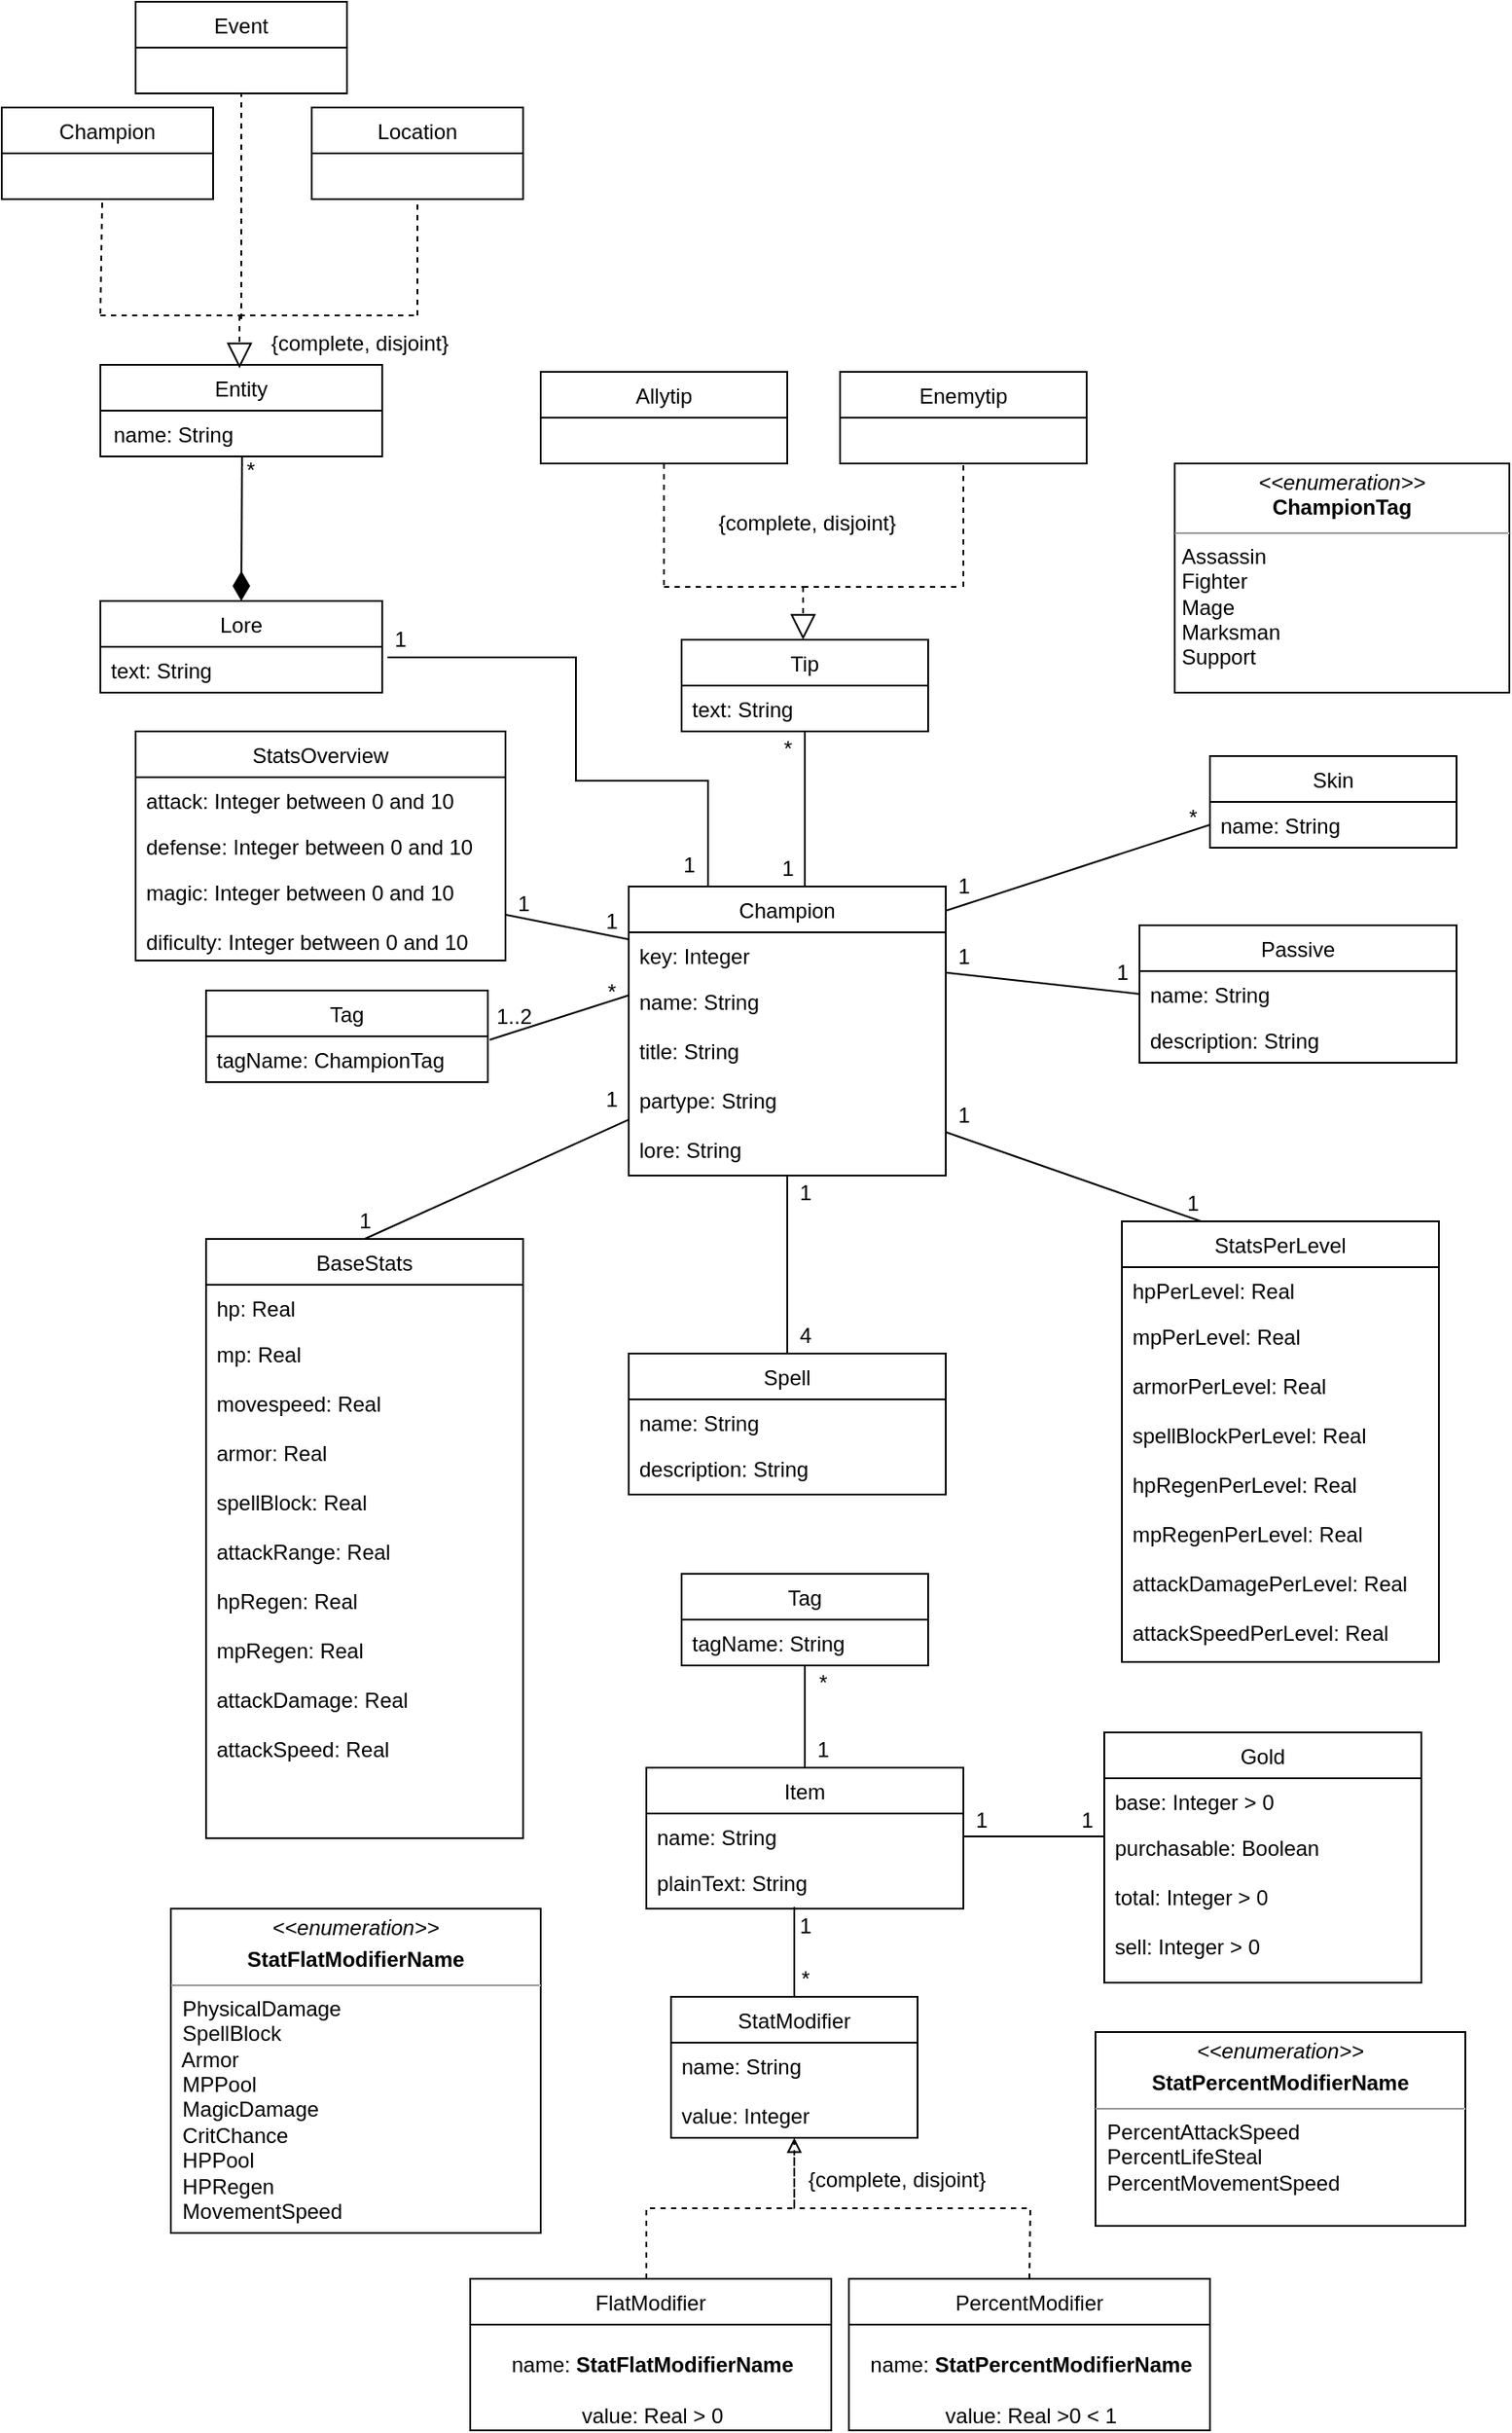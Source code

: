 <mxfile version="15.7.4" type="device"><diagram id="7Ojvw9fCnl7XkcwOHA01" name="Page-1"><mxGraphModel dx="2249" dy="1921" grid="1" gridSize="10" guides="1" tooltips="1" connect="1" arrows="1" fold="1" page="1" pageScale="1" pageWidth="827" pageHeight="1169" math="0" shadow="0"><root><mxCell id="0"/><mxCell id="1" parent="0"/><mxCell id="x-GfVQAkomOEwm2tWLch-3" value="Champion" style="swimlane;fontStyle=0;childLayout=stackLayout;horizontal=1;startSize=26;fillColor=none;horizontalStack=0;resizeParent=1;resizeParentMax=0;resizeLast=0;collapsible=1;marginBottom=0;" parent="1" vertex="1"><mxGeometry x="310" y="250" width="180" height="164" as="geometry"><mxRectangle x="100" y="80" width="90" height="26" as="alternateBounds"/></mxGeometry></mxCell><mxCell id="x-GfVQAkomOEwm2tWLch-5" value="key: Integer" style="text;strokeColor=none;fillColor=none;align=left;verticalAlign=top;spacingLeft=4;spacingRight=4;overflow=hidden;rotatable=0;points=[[0,0.5],[1,0.5]];portConstraint=eastwest;" parent="x-GfVQAkomOEwm2tWLch-3" vertex="1"><mxGeometry y="26" width="180" height="26" as="geometry"/></mxCell><mxCell id="x-GfVQAkomOEwm2tWLch-6" value="name: String&#xA;&#xA;title: String&#xA;&#xA;partype: String&#xA;&#xA;lore: String&#xA;&#xA;" style="text;strokeColor=none;fillColor=none;align=left;verticalAlign=top;spacingLeft=4;spacingRight=4;overflow=hidden;rotatable=0;points=[[0,0.5],[1,0.5]];portConstraint=eastwest;" parent="x-GfVQAkomOEwm2tWLch-3" vertex="1"><mxGeometry y="52" width="180" height="112" as="geometry"/></mxCell><mxCell id="x-GfVQAkomOEwm2tWLch-13" value="Allytip" style="swimlane;fontStyle=0;childLayout=stackLayout;horizontal=1;startSize=26;fillColor=none;horizontalStack=0;resizeParent=1;resizeParentMax=0;resizeLast=0;collapsible=1;marginBottom=0;" parent="1" vertex="1"><mxGeometry x="260" y="-42" width="140" height="52" as="geometry"/></mxCell><mxCell id="x-GfVQAkomOEwm2tWLch-15" value="Enemytip" style="swimlane;fontStyle=0;childLayout=stackLayout;horizontal=1;startSize=26;fillColor=none;horizontalStack=0;resizeParent=1;resizeParentMax=0;resizeLast=0;collapsible=1;marginBottom=0;" parent="1" vertex="1"><mxGeometry x="430" y="-42" width="140" height="52" as="geometry"/></mxCell><mxCell id="x-GfVQAkomOEwm2tWLch-17" value="Tag" style="swimlane;fontStyle=0;childLayout=stackLayout;horizontal=1;startSize=26;fillColor=none;horizontalStack=0;resizeParent=1;resizeParentMax=0;resizeLast=0;collapsible=1;marginBottom=0;" parent="1" vertex="1"><mxGeometry x="70" y="309" width="160" height="52" as="geometry"/></mxCell><mxCell id="x-GfVQAkomOEwm2tWLch-18" value="tagName: ChampionTag" style="text;strokeColor=none;fillColor=none;align=left;verticalAlign=top;spacingLeft=4;spacingRight=4;overflow=hidden;rotatable=0;points=[[0,0.5],[1,0.5]];portConstraint=eastwest;" parent="x-GfVQAkomOEwm2tWLch-17" vertex="1"><mxGeometry y="26" width="160" height="26" as="geometry"/></mxCell><mxCell id="x-GfVQAkomOEwm2tWLch-21" value="" style="endArrow=none;html=1;rounded=0;" parent="1" source="d09dwsSL0HzVPub83wqn-11" edge="1"><mxGeometry width="50" height="50" relative="1" as="geometry"><mxPoint x="369.846" y="181" as="sourcePoint"/><mxPoint x="410" y="250" as="targetPoint"/></mxGeometry></mxCell><mxCell id="x-GfVQAkomOEwm2tWLch-23" value="" style="endArrow=none;html=1;rounded=0;exitX=0;exitY=0.85;exitDx=0;exitDy=0;exitPerimeter=0;entryX=0;entryY=0.087;entryDx=0;entryDy=0;entryPerimeter=0;" parent="1" target="x-GfVQAkomOEwm2tWLch-6" edge="1"><mxGeometry width="50" height="50" relative="1" as="geometry"><mxPoint x="231" y="337" as="sourcePoint"/><mxPoint x="440" y="370" as="targetPoint"/></mxGeometry></mxCell><mxCell id="x-GfVQAkomOEwm2tWLch-25" value="*" style="text;html=1;align=center;verticalAlign=middle;resizable=0;points=[];autosize=1;strokeColor=none;fillColor=none;" parent="1" vertex="1"><mxGeometry x="290" y="300" width="20" height="20" as="geometry"/></mxCell><mxCell id="x-GfVQAkomOEwm2tWLch-26" value="*" style="text;html=1;align=center;verticalAlign=middle;resizable=0;points=[];autosize=1;strokeColor=none;fillColor=none;" parent="1" vertex="1"><mxGeometry x="390" y="162" width="20" height="20" as="geometry"/></mxCell><mxCell id="x-GfVQAkomOEwm2tWLch-27" value="1" style="text;html=1;align=center;verticalAlign=middle;resizable=0;points=[];autosize=1;strokeColor=none;fillColor=none;" parent="1" vertex="1"><mxGeometry x="490" y="280" width="20" height="20" as="geometry"/></mxCell><mxCell id="x-GfVQAkomOEwm2tWLch-32" value="StatsOverview" style="swimlane;fontStyle=0;childLayout=stackLayout;horizontal=1;startSize=26;fillColor=none;horizontalStack=0;resizeParent=1;resizeParentMax=0;resizeLast=0;collapsible=1;marginBottom=0;" parent="1" vertex="1"><mxGeometry x="30" y="162" width="210" height="130" as="geometry"><mxRectangle x="100" y="80" width="90" height="26" as="alternateBounds"/></mxGeometry></mxCell><mxCell id="x-GfVQAkomOEwm2tWLch-33" value="attack: Integer between 0 and 10" style="text;strokeColor=none;fillColor=none;align=left;verticalAlign=top;spacingLeft=4;spacingRight=4;overflow=hidden;rotatable=0;points=[[0,0.5],[1,0.5]];portConstraint=eastwest;" parent="x-GfVQAkomOEwm2tWLch-32" vertex="1"><mxGeometry y="26" width="210" height="26" as="geometry"/></mxCell><mxCell id="x-GfVQAkomOEwm2tWLch-34" value="defense: Integer between 0 and 10" style="text;strokeColor=none;fillColor=none;align=left;verticalAlign=top;spacingLeft=4;spacingRight=4;overflow=hidden;rotatable=0;points=[[0,0.5],[1,0.5]];portConstraint=eastwest;" parent="x-GfVQAkomOEwm2tWLch-32" vertex="1"><mxGeometry y="52" width="210" height="26" as="geometry"/></mxCell><mxCell id="x-GfVQAkomOEwm2tWLch-35" value="magic: Integer between 0 and 10&#xA;&#xA;dificulty: Integer between 0 and 10&#xA;&#xA;" style="text;strokeColor=none;fillColor=none;align=left;verticalAlign=top;spacingLeft=4;spacingRight=4;overflow=hidden;rotatable=0;points=[[0,0.5],[1,0.5]];portConstraint=eastwest;" parent="x-GfVQAkomOEwm2tWLch-32" vertex="1"><mxGeometry y="78" width="210" height="52" as="geometry"/></mxCell><mxCell id="x-GfVQAkomOEwm2tWLch-36" value="" style="endArrow=none;html=1;rounded=0;exitX=1;exitY=0.5;exitDx=0;exitDy=0;" parent="1" source="x-GfVQAkomOEwm2tWLch-35" edge="1"><mxGeometry width="50" height="50" relative="1" as="geometry"><mxPoint x="390" y="420" as="sourcePoint"/><mxPoint x="310" y="280" as="targetPoint"/></mxGeometry></mxCell><mxCell id="x-GfVQAkomOEwm2tWLch-37" value="1" style="text;html=1;align=center;verticalAlign=middle;resizable=0;points=[];autosize=1;strokeColor=none;fillColor=none;" parent="1" vertex="1"><mxGeometry x="240" y="250" width="20" height="20" as="geometry"/></mxCell><mxCell id="x-GfVQAkomOEwm2tWLch-38" value="1" style="text;html=1;align=center;verticalAlign=middle;resizable=0;points=[];autosize=1;strokeColor=none;fillColor=none;" parent="1" vertex="1"><mxGeometry x="290" y="260" width="20" height="20" as="geometry"/></mxCell><mxCell id="x-GfVQAkomOEwm2tWLch-39" value="BaseStats" style="swimlane;fontStyle=0;childLayout=stackLayout;horizontal=1;startSize=26;fillColor=none;horizontalStack=0;resizeParent=1;resizeParentMax=0;resizeLast=0;collapsible=1;marginBottom=0;" parent="1" vertex="1"><mxGeometry x="70" y="450" width="180" height="340" as="geometry"><mxRectangle x="100" y="80" width="90" height="26" as="alternateBounds"/></mxGeometry></mxCell><mxCell id="x-GfVQAkomOEwm2tWLch-40" value="hp: Real" style="text;strokeColor=none;fillColor=none;align=left;verticalAlign=top;spacingLeft=4;spacingRight=4;overflow=hidden;rotatable=0;points=[[0,0.5],[1,0.5]];portConstraint=eastwest;" parent="x-GfVQAkomOEwm2tWLch-39" vertex="1"><mxGeometry y="26" width="180" height="26" as="geometry"/></mxCell><mxCell id="x-GfVQAkomOEwm2tWLch-42" value="mp: Real&#xA;&#xA;movespeed: Real&#xA;&#xA;armor: Real&#xA;&#xA;spellBlock: Real&#xA;&#xA;attackRange: Real&#xA;&#xA;hpRegen: Real&#xA;&#xA;mpRegen: Real&#xA;&#xA;attackDamage: Real&#xA;&#xA;attackSpeed: Real&#xA;&#xA;&#xA;&#xA;&#xA;&#xA;&#xA;" style="text;strokeColor=none;fillColor=none;align=left;verticalAlign=top;spacingLeft=4;spacingRight=4;overflow=hidden;rotatable=0;points=[[0,0.5],[1,0.5]];portConstraint=eastwest;" parent="x-GfVQAkomOEwm2tWLch-39" vertex="1"><mxGeometry y="52" width="180" height="288" as="geometry"/></mxCell><mxCell id="x-GfVQAkomOEwm2tWLch-43" value="" style="endArrow=none;html=1;rounded=0;entryX=0;entryY=0.717;entryDx=0;entryDy=0;entryPerimeter=0;exitX=0.5;exitY=0;exitDx=0;exitDy=0;" parent="1" source="x-GfVQAkomOEwm2tWLch-39" target="x-GfVQAkomOEwm2tWLch-6" edge="1"><mxGeometry width="50" height="50" relative="1" as="geometry"><mxPoint x="390" y="390" as="sourcePoint"/><mxPoint x="440" y="340" as="targetPoint"/></mxGeometry></mxCell><mxCell id="x-GfVQAkomOEwm2tWLch-45" value="1" style="text;html=1;align=center;verticalAlign=middle;resizable=0;points=[];autosize=1;strokeColor=none;fillColor=none;" parent="1" vertex="1"><mxGeometry x="150" y="430" width="20" height="20" as="geometry"/></mxCell><mxCell id="x-GfVQAkomOEwm2tWLch-59" value="Spell" style="swimlane;fontStyle=0;childLayout=stackLayout;horizontal=1;startSize=26;fillColor=none;horizontalStack=0;resizeParent=1;resizeParentMax=0;resizeLast=0;collapsible=1;marginBottom=0;" parent="1" vertex="1"><mxGeometry x="310" y="515" width="180" height="80" as="geometry"><mxRectangle x="100" y="80" width="90" height="26" as="alternateBounds"/></mxGeometry></mxCell><mxCell id="x-GfVQAkomOEwm2tWLch-61" value="name: String" style="text;strokeColor=none;fillColor=none;align=left;verticalAlign=top;spacingLeft=4;spacingRight=4;overflow=hidden;rotatable=0;points=[[0,0.5],[1,0.5]];portConstraint=eastwest;" parent="x-GfVQAkomOEwm2tWLch-59" vertex="1"><mxGeometry y="26" width="180" height="26" as="geometry"/></mxCell><mxCell id="x-GfVQAkomOEwm2tWLch-62" value="description: String&#xA;&#xA;" style="text;strokeColor=none;fillColor=none;align=left;verticalAlign=top;spacingLeft=4;spacingRight=4;overflow=hidden;rotatable=0;points=[[0,0.5],[1,0.5]];portConstraint=eastwest;" parent="x-GfVQAkomOEwm2tWLch-59" vertex="1"><mxGeometry y="52" width="180" height="28" as="geometry"/></mxCell><mxCell id="x-GfVQAkomOEwm2tWLch-64" value="" style="endArrow=none;html=1;rounded=0;exitX=0.5;exitY=0;exitDx=0;exitDy=0;" parent="1" source="x-GfVQAkomOEwm2tWLch-59" target="x-GfVQAkomOEwm2tWLch-6" edge="1"><mxGeometry width="50" height="50" relative="1" as="geometry"><mxPoint x="390" y="580" as="sourcePoint"/><mxPoint x="480" y="460" as="targetPoint"/></mxGeometry></mxCell><mxCell id="x-GfVQAkomOEwm2tWLch-65" value="1" style="text;html=1;align=center;verticalAlign=middle;resizable=0;points=[];autosize=1;strokeColor=none;fillColor=none;" parent="1" vertex="1"><mxGeometry x="400" y="414" width="20" height="20" as="geometry"/></mxCell><mxCell id="x-GfVQAkomOEwm2tWLch-66" value="4" style="text;html=1;align=center;verticalAlign=middle;resizable=0;points=[];autosize=1;strokeColor=none;fillColor=none;" parent="1" vertex="1"><mxGeometry x="400" y="495" width="20" height="20" as="geometry"/></mxCell><mxCell id="x-GfVQAkomOEwm2tWLch-67" value="Item" style="swimlane;fontStyle=0;childLayout=stackLayout;horizontal=1;startSize=26;fillColor=none;horizontalStack=0;resizeParent=1;resizeParentMax=0;resizeLast=0;collapsible=1;marginBottom=0;" parent="1" vertex="1"><mxGeometry x="320" y="750" width="180" height="80" as="geometry"><mxRectangle x="100" y="80" width="90" height="26" as="alternateBounds"/></mxGeometry></mxCell><mxCell id="x-GfVQAkomOEwm2tWLch-68" value="name: String" style="text;strokeColor=none;fillColor=none;align=left;verticalAlign=top;spacingLeft=4;spacingRight=4;overflow=hidden;rotatable=0;points=[[0,0.5],[1,0.5]];portConstraint=eastwest;" parent="x-GfVQAkomOEwm2tWLch-67" vertex="1"><mxGeometry y="26" width="180" height="26" as="geometry"/></mxCell><mxCell id="x-GfVQAkomOEwm2tWLch-69" value="plainText: String" style="text;strokeColor=none;fillColor=none;align=left;verticalAlign=top;spacingLeft=4;spacingRight=4;overflow=hidden;rotatable=0;points=[[0,0.5],[1,0.5]];portConstraint=eastwest;" parent="x-GfVQAkomOEwm2tWLch-67" vertex="1"><mxGeometry y="52" width="180" height="26" as="geometry"/></mxCell><mxCell id="x-GfVQAkomOEwm2tWLch-70" value="&#xA;&#xA;" style="text;strokeColor=none;fillColor=none;align=left;verticalAlign=top;spacingLeft=4;spacingRight=4;overflow=hidden;rotatable=0;points=[[0,0.5],[1,0.5]];portConstraint=eastwest;" parent="x-GfVQAkomOEwm2tWLch-67" vertex="1"><mxGeometry y="78" width="180" height="2" as="geometry"/></mxCell><mxCell id="x-GfVQAkomOEwm2tWLch-71" value="Passive" style="swimlane;fontStyle=0;childLayout=stackLayout;horizontal=1;startSize=26;fillColor=none;horizontalStack=0;resizeParent=1;resizeParentMax=0;resizeLast=0;collapsible=1;marginBottom=0;" parent="1" vertex="1"><mxGeometry x="600" y="272" width="180" height="78" as="geometry"><mxRectangle x="100" y="80" width="90" height="26" as="alternateBounds"/></mxGeometry></mxCell><mxCell id="x-GfVQAkomOEwm2tWLch-72" value="name: String" style="text;strokeColor=none;fillColor=none;align=left;verticalAlign=top;spacingLeft=4;spacingRight=4;overflow=hidden;rotatable=0;points=[[0,0.5],[1,0.5]];portConstraint=eastwest;" parent="x-GfVQAkomOEwm2tWLch-71" vertex="1"><mxGeometry y="26" width="180" height="26" as="geometry"/></mxCell><mxCell id="x-GfVQAkomOEwm2tWLch-73" value="description: String" style="text;strokeColor=none;fillColor=none;align=left;verticalAlign=top;spacingLeft=4;spacingRight=4;overflow=hidden;rotatable=0;points=[[0,0.5],[1,0.5]];portConstraint=eastwest;" parent="x-GfVQAkomOEwm2tWLch-71" vertex="1"><mxGeometry y="52" width="180" height="26" as="geometry"/></mxCell><mxCell id="x-GfVQAkomOEwm2tWLch-75" value="" style="endArrow=none;html=1;rounded=0;exitX=0;exitY=0.5;exitDx=0;exitDy=0;" parent="1" source="x-GfVQAkomOEwm2tWLch-72" target="x-GfVQAkomOEwm2tWLch-5" edge="1"><mxGeometry width="50" height="50" relative="1" as="geometry"><mxPoint x="390" y="390" as="sourcePoint"/><mxPoint x="440" y="340" as="targetPoint"/></mxGeometry></mxCell><mxCell id="x-GfVQAkomOEwm2tWLch-76" value="1" style="text;html=1;align=center;verticalAlign=middle;resizable=0;points=[];autosize=1;strokeColor=none;fillColor=none;" parent="1" vertex="1"><mxGeometry x="580" y="289" width="20" height="20" as="geometry"/></mxCell><mxCell id="x-GfVQAkomOEwm2tWLch-78" value="Gold" style="swimlane;fontStyle=0;childLayout=stackLayout;horizontal=1;startSize=26;fillColor=none;horizontalStack=0;resizeParent=1;resizeParentMax=0;resizeLast=0;collapsible=1;marginBottom=0;" parent="1" vertex="1"><mxGeometry x="580" y="730" width="180" height="142" as="geometry"><mxRectangle x="100" y="80" width="90" height="26" as="alternateBounds"/></mxGeometry></mxCell><mxCell id="x-GfVQAkomOEwm2tWLch-79" value="base: Integer &gt; 0" style="text;strokeColor=none;fillColor=none;align=left;verticalAlign=top;spacingLeft=4;spacingRight=4;overflow=hidden;rotatable=0;points=[[0,0.5],[1,0.5]];portConstraint=eastwest;" parent="x-GfVQAkomOEwm2tWLch-78" vertex="1"><mxGeometry y="26" width="180" height="26" as="geometry"/></mxCell><mxCell id="x-GfVQAkomOEwm2tWLch-80" value="purchasable: Boolean&#xA;&#xA;total: Integer &gt; 0&#xA;&#xA;sell: Integer &gt; 0" style="text;strokeColor=none;fillColor=none;align=left;verticalAlign=top;spacingLeft=4;spacingRight=4;overflow=hidden;rotatable=0;points=[[0,0.5],[1,0.5]];portConstraint=eastwest;" parent="x-GfVQAkomOEwm2tWLch-78" vertex="1"><mxGeometry y="52" width="180" height="88" as="geometry"/></mxCell><mxCell id="x-GfVQAkomOEwm2tWLch-81" value="&#xA;&#xA;" style="text;strokeColor=none;fillColor=none;align=left;verticalAlign=top;spacingLeft=4;spacingRight=4;overflow=hidden;rotatable=0;points=[[0,0.5],[1,0.5]];portConstraint=eastwest;" parent="x-GfVQAkomOEwm2tWLch-78" vertex="1"><mxGeometry y="140" width="180" height="2" as="geometry"/></mxCell><mxCell id="x-GfVQAkomOEwm2tWLch-82" value="" style="endArrow=none;html=1;rounded=0;entryX=1;entryY=0.5;entryDx=0;entryDy=0;exitX=0;exitY=0.08;exitDx=0;exitDy=0;exitPerimeter=0;" parent="1" source="x-GfVQAkomOEwm2tWLch-80" target="x-GfVQAkomOEwm2tWLch-68" edge="1"><mxGeometry width="50" height="50" relative="1" as="geometry"><mxPoint x="380" y="760" as="sourcePoint"/><mxPoint x="430" y="710" as="targetPoint"/></mxGeometry></mxCell><mxCell id="x-GfVQAkomOEwm2tWLch-83" value="1" style="text;html=1;align=center;verticalAlign=middle;resizable=0;points=[];autosize=1;strokeColor=none;fillColor=none;" parent="1" vertex="1"><mxGeometry x="500" y="770" width="20" height="20" as="geometry"/></mxCell><mxCell id="x-GfVQAkomOEwm2tWLch-84" value="1" style="text;html=1;align=center;verticalAlign=middle;resizable=0;points=[];autosize=1;strokeColor=none;fillColor=none;" parent="1" vertex="1"><mxGeometry x="560" y="770" width="20" height="20" as="geometry"/></mxCell><mxCell id="x-GfVQAkomOEwm2tWLch-85" value="Tag" style="swimlane;fontStyle=0;childLayout=stackLayout;horizontal=1;startSize=26;fillColor=none;horizontalStack=0;resizeParent=1;resizeParentMax=0;resizeLast=0;collapsible=1;marginBottom=0;" parent="1" vertex="1"><mxGeometry x="340" y="640" width="140" height="52" as="geometry"/></mxCell><mxCell id="x-GfVQAkomOEwm2tWLch-86" value="tagName: String" style="text;strokeColor=none;fillColor=none;align=left;verticalAlign=top;spacingLeft=4;spacingRight=4;overflow=hidden;rotatable=0;points=[[0,0.5],[1,0.5]];portConstraint=eastwest;" parent="x-GfVQAkomOEwm2tWLch-85" vertex="1"><mxGeometry y="26" width="140" height="26" as="geometry"/></mxCell><mxCell id="x-GfVQAkomOEwm2tWLch-87" value="" style="endArrow=none;html=1;rounded=0;exitX=0.5;exitY=0;exitDx=0;exitDy=0;" parent="1" source="x-GfVQAkomOEwm2tWLch-67" target="x-GfVQAkomOEwm2tWLch-86" edge="1"><mxGeometry width="50" height="50" relative="1" as="geometry"><mxPoint x="380" y="760" as="sourcePoint"/><mxPoint x="430" y="710" as="targetPoint"/></mxGeometry></mxCell><mxCell id="x-GfVQAkomOEwm2tWLch-88" value="*" style="text;html=1;align=center;verticalAlign=middle;resizable=0;points=[];autosize=1;strokeColor=none;fillColor=none;" parent="1" vertex="1"><mxGeometry x="410" y="692" width="20" height="20" as="geometry"/></mxCell><mxCell id="x-GfVQAkomOEwm2tWLch-89" value="1" style="text;html=1;align=center;verticalAlign=middle;resizable=0;points=[];autosize=1;strokeColor=none;fillColor=none;" parent="1" vertex="1"><mxGeometry x="410" y="730" width="20" height="20" as="geometry"/></mxCell><mxCell id="x-GfVQAkomOEwm2tWLch-91" value="StatModifier" style="swimlane;fontStyle=0;childLayout=stackLayout;horizontal=1;startSize=26;fillColor=none;horizontalStack=0;resizeParent=1;resizeParentMax=0;resizeLast=0;collapsible=1;marginBottom=0;" parent="1" vertex="1"><mxGeometry x="334" y="880" width="140" height="80" as="geometry"/></mxCell><mxCell id="x-GfVQAkomOEwm2tWLch-92" value="name: String&#xA;&#xA;value: Integer" style="text;strokeColor=none;fillColor=none;align=left;verticalAlign=top;spacingLeft=4;spacingRight=4;overflow=hidden;rotatable=0;points=[[0,0.5],[1,0.5]];portConstraint=eastwest;" parent="x-GfVQAkomOEwm2tWLch-91" vertex="1"><mxGeometry y="26" width="140" height="54" as="geometry"/></mxCell><mxCell id="x-GfVQAkomOEwm2tWLch-93" value="" style="endArrow=none;html=1;rounded=0;exitX=0.5;exitY=0;exitDx=0;exitDy=0;startArrow=none;" parent="1" source="x-GfVQAkomOEwm2tWLch-91" edge="1"><mxGeometry width="50" height="50" relative="1" as="geometry"><mxPoint x="380" y="760" as="sourcePoint"/><mxPoint x="404" y="829" as="targetPoint"/></mxGeometry></mxCell><mxCell id="x-GfVQAkomOEwm2tWLch-94" value="1" style="text;html=1;align=center;verticalAlign=middle;resizable=0;points=[];autosize=1;strokeColor=none;fillColor=none;" parent="1" vertex="1"><mxGeometry x="400" y="830" width="20" height="20" as="geometry"/></mxCell><mxCell id="x-GfVQAkomOEwm2tWLch-95" value="*" style="text;html=1;align=center;verticalAlign=middle;resizable=0;points=[];autosize=1;strokeColor=none;fillColor=none;" parent="1" vertex="1"><mxGeometry x="400" y="860" width="20" height="20" as="geometry"/></mxCell><mxCell id="x-GfVQAkomOEwm2tWLch-96" value="" style="endArrow=none;html=1;rounded=0;exitX=0.5;exitY=0;exitDx=0;exitDy=0;" parent="1" source="x-GfVQAkomOEwm2tWLch-91" target="x-GfVQAkomOEwm2tWLch-95" edge="1"><mxGeometry width="50" height="50" relative="1" as="geometry"><mxPoint x="404" y="880" as="sourcePoint"/><mxPoint x="404" y="829" as="targetPoint"/></mxGeometry></mxCell><mxCell id="d09dwsSL0HzVPub83wqn-2" value="StatsPerLevel" style="swimlane;fontStyle=0;childLayout=stackLayout;horizontal=1;startSize=26;fillColor=none;horizontalStack=0;resizeParent=1;resizeParentMax=0;resizeLast=0;collapsible=1;marginBottom=0;" parent="1" vertex="1"><mxGeometry x="590" y="440" width="180" height="250" as="geometry"><mxRectangle x="100" y="80" width="90" height="26" as="alternateBounds"/></mxGeometry></mxCell><mxCell id="d09dwsSL0HzVPub83wqn-4" value="hpPerLevel: Real" style="text;strokeColor=none;fillColor=none;align=left;verticalAlign=top;spacingLeft=4;spacingRight=4;overflow=hidden;rotatable=0;points=[[0,0.5],[1,0.5]];portConstraint=eastwest;" parent="d09dwsSL0HzVPub83wqn-2" vertex="1"><mxGeometry y="26" width="180" height="26" as="geometry"/></mxCell><mxCell id="d09dwsSL0HzVPub83wqn-5" value="mpPerLevel: Real&#xA;&#xA;armorPerLevel: Real&#xA;&#xA;spellBlockPerLevel: Real&#xA;&#xA;hpRegenPerLevel: Real&#xA;&#xA;mpRegenPerLevel: Real&#xA;&#xA;attackDamagePerLevel: Real&#xA;&#xA;attackSpeedPerLevel: Real&#xA;&#xA;&#xA;&#xA;&#xA;&#xA;" style="text;strokeColor=none;fillColor=none;align=left;verticalAlign=top;spacingLeft=4;spacingRight=4;overflow=hidden;rotatable=0;points=[[0,0.5],[1,0.5]];portConstraint=eastwest;" parent="d09dwsSL0HzVPub83wqn-2" vertex="1"><mxGeometry y="52" width="180" height="198" as="geometry"/></mxCell><mxCell id="d09dwsSL0HzVPub83wqn-6" value="" style="endArrow=none;html=1;rounded=0;exitX=0.25;exitY=0;exitDx=0;exitDy=0;" parent="1" source="d09dwsSL0HzVPub83wqn-2" target="x-GfVQAkomOEwm2tWLch-6" edge="1"><mxGeometry width="50" height="50" relative="1" as="geometry"><mxPoint x="530" y="500" as="sourcePoint"/><mxPoint x="580" y="450" as="targetPoint"/></mxGeometry></mxCell><mxCell id="d09dwsSL0HzVPub83wqn-7" value="1" style="text;html=1;align=center;verticalAlign=middle;resizable=0;points=[];autosize=1;strokeColor=none;fillColor=none;" parent="1" vertex="1"><mxGeometry x="490" y="370" width="20" height="20" as="geometry"/></mxCell><mxCell id="d09dwsSL0HzVPub83wqn-8" value="1" style="text;html=1;align=center;verticalAlign=middle;resizable=0;points=[];autosize=1;strokeColor=none;fillColor=none;" parent="1" vertex="1"><mxGeometry x="620" y="420" width="20" height="20" as="geometry"/></mxCell><mxCell id="d09dwsSL0HzVPub83wqn-9" value="1" style="text;html=1;align=center;verticalAlign=middle;resizable=0;points=[];autosize=1;strokeColor=none;fillColor=none;" parent="1" vertex="1"><mxGeometry x="390" y="230" width="20" height="20" as="geometry"/></mxCell><mxCell id="d09dwsSL0HzVPub83wqn-10" value="Tip" style="swimlane;fontStyle=0;childLayout=stackLayout;horizontal=1;startSize=26;fillColor=none;horizontalStack=0;resizeParent=1;resizeParentMax=0;resizeLast=0;collapsible=1;marginBottom=0;" parent="1" vertex="1"><mxGeometry x="340" y="110" width="140" height="52" as="geometry"/></mxCell><mxCell id="d09dwsSL0HzVPub83wqn-11" value="text: String" style="text;strokeColor=none;fillColor=none;align=left;verticalAlign=top;spacingLeft=4;spacingRight=4;overflow=hidden;rotatable=0;points=[[0,0.5],[1,0.5]];portConstraint=eastwest;" parent="d09dwsSL0HzVPub83wqn-10" vertex="1"><mxGeometry y="26" width="140" height="26" as="geometry"/></mxCell><mxCell id="d09dwsSL0HzVPub83wqn-12" value="" style="endArrow=block;dashed=1;endFill=0;endSize=12;html=1;rounded=0;" parent="1" edge="1"><mxGeometry width="160" relative="1" as="geometry"><mxPoint x="409" y="80" as="sourcePoint"/><mxPoint x="409" y="110" as="targetPoint"/></mxGeometry></mxCell><mxCell id="d09dwsSL0HzVPub83wqn-14" value="" style="endArrow=none;dashed=1;html=1;rounded=0;" parent="1" edge="1"><mxGeometry width="50" height="50" relative="1" as="geometry"><mxPoint x="330" y="10" as="sourcePoint"/><mxPoint x="330" y="80" as="targetPoint"/></mxGeometry></mxCell><mxCell id="d09dwsSL0HzVPub83wqn-15" value="" style="endArrow=none;dashed=1;html=1;rounded=0;" parent="1" edge="1"><mxGeometry width="50" height="50" relative="1" as="geometry"><mxPoint x="330" y="80" as="sourcePoint"/><mxPoint x="410" y="80" as="targetPoint"/></mxGeometry></mxCell><mxCell id="d09dwsSL0HzVPub83wqn-16" value="" style="endArrow=none;dashed=1;html=1;rounded=0;" parent="1" edge="1"><mxGeometry width="50" height="50" relative="1" as="geometry"><mxPoint x="500" y="80" as="sourcePoint"/><mxPoint x="500" y="10" as="targetPoint"/></mxGeometry></mxCell><mxCell id="d09dwsSL0HzVPub83wqn-17" value="" style="endArrow=none;dashed=1;html=1;rounded=0;" parent="1" edge="1"><mxGeometry width="50" height="50" relative="1" as="geometry"><mxPoint x="409" y="80" as="sourcePoint"/><mxPoint x="499" y="80" as="targetPoint"/></mxGeometry></mxCell><mxCell id="r2PQSPAMFMJ0AoGZ78DX-1" value="Skin" style="swimlane;fontStyle=0;childLayout=stackLayout;horizontal=1;startSize=26;fillColor=none;horizontalStack=0;resizeParent=1;resizeParentMax=0;resizeLast=0;collapsible=1;marginBottom=0;" parent="1" vertex="1"><mxGeometry x="640" y="176" width="140" height="52" as="geometry"/></mxCell><mxCell id="r2PQSPAMFMJ0AoGZ78DX-2" value="name: String" style="text;strokeColor=none;fillColor=none;align=left;verticalAlign=top;spacingLeft=4;spacingRight=4;overflow=hidden;rotatable=0;points=[[0,0.5],[1,0.5]];portConstraint=eastwest;" parent="r2PQSPAMFMJ0AoGZ78DX-1" vertex="1"><mxGeometry y="26" width="140" height="26" as="geometry"/></mxCell><mxCell id="r2PQSPAMFMJ0AoGZ78DX-3" value="*" style="text;html=1;align=center;verticalAlign=middle;resizable=0;points=[];autosize=1;strokeColor=none;fillColor=none;" parent="1" vertex="1"><mxGeometry x="620" y="201" width="20" height="20" as="geometry"/></mxCell><mxCell id="r2PQSPAMFMJ0AoGZ78DX-4" value="" style="endArrow=none;html=1;rounded=0;exitX=1;exitY=0.084;exitDx=0;exitDy=0;exitPerimeter=0;entryX=0;entryY=0.5;entryDx=0;entryDy=0;" parent="1" source="x-GfVQAkomOEwm2tWLch-3" target="r2PQSPAMFMJ0AoGZ78DX-2" edge="1"><mxGeometry width="50" height="50" relative="1" as="geometry"><mxPoint x="390" y="220" as="sourcePoint"/><mxPoint x="660" y="190" as="targetPoint"/></mxGeometry></mxCell><mxCell id="r2PQSPAMFMJ0AoGZ78DX-5" value="1" style="text;html=1;align=center;verticalAlign=middle;resizable=0;points=[];autosize=1;strokeColor=none;fillColor=none;" parent="1" vertex="1"><mxGeometry x="490" y="240" width="20" height="20" as="geometry"/></mxCell><mxCell id="r2PQSPAMFMJ0AoGZ78DX-9" value="1" style="text;html=1;align=center;verticalAlign=middle;resizable=0;points=[];autosize=1;strokeColor=none;fillColor=none;" parent="1" vertex="1"><mxGeometry x="290" y="361" width="20" height="20" as="geometry"/></mxCell><mxCell id="r2PQSPAMFMJ0AoGZ78DX-10" value="&lt;p style=&quot;margin: 0px ; margin-top: 4px ; text-align: center&quot;&gt;&lt;i&gt;&amp;lt;&amp;lt;enumeration&amp;gt;&amp;gt;&lt;/i&gt;&lt;br&gt;&lt;b&gt;ChampionTag&lt;/b&gt;&lt;/p&gt;&lt;hr size=&quot;1&quot;&gt;&lt;p style=&quot;margin: 0px ; margin-left: 4px&quot;&gt;Assassin&lt;br&gt;Fighter&lt;/p&gt;&lt;p style=&quot;margin: 0px ; margin-left: 4px&quot;&gt;Mage&lt;/p&gt;&lt;p style=&quot;margin: 0px ; margin-left: 4px&quot;&gt;Marksman&lt;/p&gt;&lt;p style=&quot;margin: 0px ; margin-left: 4px&quot;&gt;Support&lt;/p&gt;&lt;p style=&quot;margin: 0px ; margin-left: 4px&quot;&gt;&lt;br&gt;&lt;/p&gt;&lt;p style=&quot;margin: 0px ; margin-left: 4px&quot;&gt;&lt;br&gt;&lt;/p&gt;&lt;p style=&quot;margin: 0px ; margin-left: 4px&quot;&gt;&lt;br&gt;&lt;/p&gt;&lt;p style=&quot;margin: 0px ; margin-left: 4px&quot;&gt;&lt;br&gt;&lt;/p&gt;&lt;p style=&quot;margin: 0px ; margin-left: 4px&quot;&gt;&lt;br&gt;&lt;/p&gt;&lt;hr size=&quot;1&quot;&gt;&lt;p style=&quot;margin: 0px ; margin-left: 4px&quot;&gt;&lt;br&gt;&lt;/p&gt;" style="verticalAlign=top;align=left;overflow=fill;fontSize=12;fontFamily=Helvetica;html=1;" parent="1" vertex="1"><mxGeometry x="620" y="10" width="190" height="130" as="geometry"/></mxCell><mxCell id="r2PQSPAMFMJ0AoGZ78DX-12" value="&lt;div style=&quot;text-align: center&quot;&gt;&lt;span&gt;&lt;font face=&quot;helvetica&quot;&gt;{complete, disjoint}&lt;/font&gt;&lt;/span&gt;&lt;/div&gt;" style="text;whiteSpace=wrap;html=1;" parent="1" vertex="1"><mxGeometry x="359" y="30" width="110" height="30" as="geometry"/></mxCell><mxCell id="uoNRzPjikJ1pDiJjv29j-1" value="1..2" style="text;html=1;strokeColor=none;fillColor=none;align=center;verticalAlign=middle;whiteSpace=wrap;rounded=0;" parent="1" vertex="1"><mxGeometry x="215" y="309" width="60" height="30" as="geometry"/></mxCell><mxCell id="uoNRzPjikJ1pDiJjv29j-2" value="&lt;p style=&quot;margin: 0px ; margin-top: 4px ; text-align: center&quot;&gt;&lt;i&gt;&amp;lt;&amp;lt;enumeration&amp;gt;&amp;gt;&lt;/i&gt;&lt;/p&gt;&lt;p style=&quot;margin: 0px ; margin-top: 4px ; text-align: center&quot;&gt;&lt;b&gt;StatFlatModifierName&lt;/b&gt;&lt;br&gt;&lt;/p&gt;&lt;hr size=&quot;1&quot;&gt;&lt;div&gt;&amp;nbsp; PhysicalDamage&lt;/div&gt;&lt;div&gt;&amp;nbsp; SpellBlock&lt;/div&gt;&lt;div&gt;&amp;nbsp; Armor&lt;/div&gt;&lt;div&gt;&amp;nbsp; MPPool&lt;/div&gt;&lt;div&gt;&amp;nbsp; MagicDamage&lt;/div&gt;&lt;div&gt;&amp;nbsp; CritChance&lt;/div&gt;&lt;div&gt;&amp;nbsp; HPPool&lt;/div&gt;&lt;div&gt;&amp;nbsp; HPRegen&lt;/div&gt;&lt;div&gt;&amp;nbsp; MovementSpeed&lt;br&gt;&lt;/div&gt;&lt;p style=&quot;margin: 0px ; margin-left: 4px&quot;&gt;&lt;br&gt;&lt;/p&gt;&lt;p style=&quot;margin: 0px ; margin-left: 4px&quot;&gt;&lt;br&gt;&lt;/p&gt;&lt;p style=&quot;margin: 0px ; margin-left: 4px&quot;&gt;&lt;br&gt;&lt;/p&gt;&lt;p style=&quot;margin: 0px ; margin-left: 4px&quot;&gt;&lt;br&gt;&lt;/p&gt;&lt;p style=&quot;margin: 0px ; margin-left: 4px&quot;&gt;&lt;br&gt;&lt;/p&gt;&lt;hr size=&quot;1&quot;&gt;&lt;p style=&quot;margin: 0px ; margin-left: 4px&quot;&gt;&lt;br&gt;&lt;/p&gt;" style="verticalAlign=top;align=left;overflow=fill;fontSize=12;fontFamily=Helvetica;html=1;" parent="1" vertex="1"><mxGeometry x="50" y="830" width="210" height="184" as="geometry"/></mxCell><mxCell id="uoNRzPjikJ1pDiJjv29j-3" value="FlatModifier" style="swimlane;fontStyle=0;childLayout=stackLayout;horizontal=1;startSize=26;fillColor=none;horizontalStack=0;resizeParent=1;resizeParentMax=0;resizeLast=0;collapsible=1;marginBottom=0;" parent="1" vertex="1"><mxGeometry x="220" y="1040" width="205" height="86" as="geometry"/></mxCell><mxCell id="uoNRzPjikJ1pDiJjv29j-11" value="&lt;br&gt;name:&amp;nbsp;&lt;b&gt;StatFlatModifierName&lt;/b&gt;&lt;br&gt;&lt;br&gt;value: Real &amp;gt; 0" style="text;html=1;align=center;verticalAlign=middle;resizable=0;points=[];autosize=1;strokeColor=none;fillColor=none;" parent="uoNRzPjikJ1pDiJjv29j-3" vertex="1"><mxGeometry y="26" width="205" height="60" as="geometry"/></mxCell><mxCell id="uoNRzPjikJ1pDiJjv29j-4" value="PercentModifier" style="swimlane;fontStyle=0;childLayout=stackLayout;horizontal=1;startSize=26;fillColor=none;horizontalStack=0;resizeParent=1;resizeParentMax=0;resizeLast=0;collapsible=1;marginBottom=0;" parent="1" vertex="1"><mxGeometry x="435" y="1040" width="205" height="86" as="geometry"/></mxCell><mxCell id="uoNRzPjikJ1pDiJjv29j-12" value="&lt;br&gt;name:&amp;nbsp;&lt;b&gt;StatPercentModifierName&lt;/b&gt;&lt;br&gt;&lt;br&gt;value: Real &amp;gt;0 &amp;lt; 1" style="text;html=1;align=center;verticalAlign=middle;resizable=0;points=[];autosize=1;strokeColor=none;fillColor=none;" parent="uoNRzPjikJ1pDiJjv29j-4" vertex="1"><mxGeometry y="26" width="205" height="60" as="geometry"/></mxCell><mxCell id="uoNRzPjikJ1pDiJjv29j-10" value="&lt;div style=&quot;text-align: center&quot;&gt;&lt;span&gt;&lt;font face=&quot;helvetica&quot;&gt;{complete, disjoint}&lt;/font&gt;&lt;/span&gt;&lt;/div&gt;" style="text;whiteSpace=wrap;html=1;" parent="1" vertex="1"><mxGeometry x="410" y="970" width="110" height="30" as="geometry"/></mxCell><mxCell id="uoNRzPjikJ1pDiJjv29j-13" value="" style="endArrow=block;dashed=1;html=1;rounded=0;entryX=0.5;entryY=1;entryDx=0;entryDy=0;strokeColor=default;endFill=0;" parent="1" target="x-GfVQAkomOEwm2tWLch-91" edge="1"><mxGeometry width="50" height="50" relative="1" as="geometry"><mxPoint x="320" y="1040" as="sourcePoint"/><mxPoint x="440" y="840" as="targetPoint"/><Array as="points"><mxPoint x="320" y="1000"/><mxPoint x="404" y="1000"/></Array></mxGeometry></mxCell><mxCell id="uoNRzPjikJ1pDiJjv29j-14" value="" style="endArrow=none;dashed=1;html=1;rounded=0;strokeColor=default;exitX=0.5;exitY=0;exitDx=0;exitDy=0;entryX=0.5;entryY=1;entryDx=0;entryDy=0;" parent="1" source="uoNRzPjikJ1pDiJjv29j-4" target="x-GfVQAkomOEwm2tWLch-91" edge="1"><mxGeometry width="50" height="50" relative="1" as="geometry"><mxPoint x="390" y="890" as="sourcePoint"/><mxPoint x="440" y="840" as="targetPoint"/><Array as="points"><mxPoint x="538" y="1000"/><mxPoint x="404" y="1000"/></Array></mxGeometry></mxCell><mxCell id="uoNRzPjikJ1pDiJjv29j-15" value="&lt;p style=&quot;margin: 0px ; margin-top: 4px ; text-align: center&quot;&gt;&lt;i&gt;&amp;lt;&amp;lt;enumeration&amp;gt;&amp;gt;&lt;/i&gt;&lt;/p&gt;&lt;p style=&quot;margin: 0px ; margin-top: 4px ; text-align: center&quot;&gt;&lt;b&gt;StatPercentModifierName&lt;/b&gt;&lt;br&gt;&lt;/p&gt;&lt;hr size=&quot;1&quot;&gt;&lt;div&gt;&amp;nbsp; PercentAttackSpeed&lt;/div&gt;&lt;div&gt;&amp;nbsp; PercentLifeSteal&lt;/div&gt;&lt;div&gt;&amp;nbsp; PercentMovementSpeed&lt;/div&gt;&lt;br&gt;&lt;p style=&quot;margin: 0px ; margin-left: 4px&quot;&gt;&lt;br&gt;&lt;/p&gt;&lt;p style=&quot;margin: 0px ; margin-left: 4px&quot;&gt;&lt;br&gt;&lt;/p&gt;&lt;p style=&quot;margin: 0px ; margin-left: 4px&quot;&gt;&lt;br&gt;&lt;/p&gt;&lt;p style=&quot;margin: 0px ; margin-left: 4px&quot;&gt;&lt;br&gt;&lt;/p&gt;&lt;p style=&quot;margin: 0px ; margin-left: 4px&quot;&gt;&lt;br&gt;&lt;/p&gt;&lt;hr size=&quot;1&quot;&gt;&lt;p style=&quot;margin: 0px ; margin-left: 4px&quot;&gt;&lt;br&gt;&lt;/p&gt;" style="verticalAlign=top;align=left;overflow=fill;fontSize=12;fontFamily=Helvetica;html=1;" parent="1" vertex="1"><mxGeometry x="575" y="900" width="210" height="110" as="geometry"/></mxCell><mxCell id="p0X-KNF8cc_0IbLCVZ9j-3" value="Lore" style="swimlane;fontStyle=0;childLayout=stackLayout;horizontal=1;startSize=26;fillColor=none;horizontalStack=0;resizeParent=1;resizeParentMax=0;resizeLast=0;collapsible=1;marginBottom=0;" vertex="1" parent="1"><mxGeometry x="10" y="88" width="160" height="52" as="geometry"/></mxCell><mxCell id="p0X-KNF8cc_0IbLCVZ9j-4" value="text: String" style="text;strokeColor=none;fillColor=none;align=left;verticalAlign=top;spacingLeft=4;spacingRight=4;overflow=hidden;rotatable=0;points=[[0,0.5],[1,0.5]];portConstraint=eastwest;" vertex="1" parent="p0X-KNF8cc_0IbLCVZ9j-3"><mxGeometry y="26" width="160" height="26" as="geometry"/></mxCell><mxCell id="p0X-KNF8cc_0IbLCVZ9j-5" value="" style="endArrow=none;html=1;rounded=0;exitX=1.019;exitY=0.231;exitDx=0;exitDy=0;entryX=0.25;entryY=0;entryDx=0;entryDy=0;exitPerimeter=0;" edge="1" parent="1" source="p0X-KNF8cc_0IbLCVZ9j-4" target="x-GfVQAkomOEwm2tWLch-3"><mxGeometry width="50" height="50" relative="1" as="geometry"><mxPoint x="250" y="195" as="sourcePoint"/><mxPoint x="320" y="209" as="targetPoint"/><Array as="points"><mxPoint x="280" y="120"/><mxPoint x="280" y="190"/><mxPoint x="355" y="190"/></Array></mxGeometry></mxCell><mxCell id="p0X-KNF8cc_0IbLCVZ9j-6" value="1" style="text;html=1;align=center;verticalAlign=middle;resizable=0;points=[];autosize=1;strokeColor=none;fillColor=none;" vertex="1" parent="1"><mxGeometry x="170" y="100" width="20" height="20" as="geometry"/></mxCell><mxCell id="p0X-KNF8cc_0IbLCVZ9j-7" value="1" style="text;html=1;align=center;verticalAlign=middle;resizable=0;points=[];autosize=1;strokeColor=none;fillColor=none;" vertex="1" parent="1"><mxGeometry x="334" y="228" width="20" height="20" as="geometry"/></mxCell><mxCell id="p0X-KNF8cc_0IbLCVZ9j-10" value="" style="endArrow=block;dashed=1;endFill=0;endSize=12;html=1;rounded=0;" edge="1" parent="1"><mxGeometry width="160" relative="1" as="geometry"><mxPoint x="89" y="-74" as="sourcePoint"/><mxPoint x="89" y="-44" as="targetPoint"/></mxGeometry></mxCell><mxCell id="p0X-KNF8cc_0IbLCVZ9j-11" value="" style="endArrow=none;dashed=1;html=1;rounded=0;exitX=0.475;exitY=1.077;exitDx=0;exitDy=0;exitPerimeter=0;" edge="1" parent="1"><mxGeometry width="50" height="50" relative="1" as="geometry"><mxPoint x="11" y="-137.998" as="sourcePoint"/><mxPoint x="10" y="-74" as="targetPoint"/></mxGeometry></mxCell><mxCell id="p0X-KNF8cc_0IbLCVZ9j-12" value="" style="endArrow=none;dashed=1;html=1;rounded=0;" edge="1" parent="1"><mxGeometry width="50" height="50" relative="1" as="geometry"><mxPoint x="10" y="-74" as="sourcePoint"/><mxPoint x="90" y="-74" as="targetPoint"/></mxGeometry></mxCell><mxCell id="p0X-KNF8cc_0IbLCVZ9j-13" value="" style="endArrow=none;dashed=1;html=1;rounded=0;entryX=0.5;entryY=1.038;entryDx=0;entryDy=0;entryPerimeter=0;" edge="1" parent="1"><mxGeometry width="50" height="50" relative="1" as="geometry"><mxPoint x="190" y="-74" as="sourcePoint"/><mxPoint x="190" y="-139.012" as="targetPoint"/></mxGeometry></mxCell><mxCell id="p0X-KNF8cc_0IbLCVZ9j-14" value="" style="endArrow=none;dashed=1;html=1;rounded=0;" edge="1" parent="1"><mxGeometry width="50" height="50" relative="1" as="geometry"><mxPoint x="89" y="-74" as="sourcePoint"/><mxPoint x="190" y="-74" as="targetPoint"/></mxGeometry></mxCell><mxCell id="p0X-KNF8cc_0IbLCVZ9j-15" value="&lt;div style=&quot;text-align: center&quot;&gt;&lt;span&gt;&lt;font face=&quot;helvetica&quot;&gt;{complete, disjoint}&lt;/font&gt;&lt;/span&gt;&lt;/div&gt;" style="text;whiteSpace=wrap;html=1;" vertex="1" parent="1"><mxGeometry x="105" y="-72" width="110" height="30" as="geometry"/></mxCell><mxCell id="p0X-KNF8cc_0IbLCVZ9j-17" value="Location" style="swimlane;fontStyle=0;childLayout=stackLayout;horizontal=1;startSize=26;fillColor=none;horizontalStack=0;resizeParent=1;resizeParentMax=0;resizeLast=0;collapsible=1;marginBottom=0;" vertex="1" parent="1"><mxGeometry x="130" y="-192" width="120" height="52" as="geometry"/></mxCell><mxCell id="p0X-KNF8cc_0IbLCVZ9j-20" value="Champion" style="swimlane;fontStyle=0;childLayout=stackLayout;horizontal=1;startSize=26;fillColor=none;horizontalStack=0;resizeParent=1;resizeParentMax=0;resizeLast=0;collapsible=1;marginBottom=0;" vertex="1" parent="1"><mxGeometry x="-46" y="-192" width="120" height="52" as="geometry"/></mxCell><mxCell id="p0X-KNF8cc_0IbLCVZ9j-22" value="Event" style="swimlane;fontStyle=0;childLayout=stackLayout;horizontal=1;startSize=26;fillColor=none;horizontalStack=0;resizeParent=1;resizeParentMax=0;resizeLast=0;collapsible=1;marginBottom=0;" vertex="1" parent="1"><mxGeometry x="30" y="-252" width="120" height="52" as="geometry"/></mxCell><mxCell id="p0X-KNF8cc_0IbLCVZ9j-25" value="" style="endArrow=none;dashed=1;html=1;rounded=0;entryX=0.5;entryY=1;entryDx=0;entryDy=0;" edge="1" parent="1" target="p0X-KNF8cc_0IbLCVZ9j-22"><mxGeometry width="50" height="50" relative="1" as="geometry"><mxPoint x="90" y="-72" as="sourcePoint"/><mxPoint x="440" y="88" as="targetPoint"/></mxGeometry></mxCell><mxCell id="p0X-KNF8cc_0IbLCVZ9j-26" value="Entity" style="swimlane;fontStyle=0;childLayout=stackLayout;horizontal=1;startSize=26;fillColor=none;horizontalStack=0;resizeParent=1;resizeParentMax=0;resizeLast=0;collapsible=1;marginBottom=0;" vertex="1" parent="1"><mxGeometry x="10" y="-46" width="160" height="52" as="geometry"/></mxCell><mxCell id="p0X-KNF8cc_0IbLCVZ9j-32" value="name: String" style="text;html=1;align=center;verticalAlign=middle;resizable=0;points=[];autosize=1;strokeColor=none;fillColor=none;" vertex="1" parent="1"><mxGeometry x="6" y="-16" width="90" height="20" as="geometry"/></mxCell><mxCell id="p0X-KNF8cc_0IbLCVZ9j-39" value="" style="endArrow=none;html=1;endSize=12;startArrow=diamondThin;startSize=14;startFill=1;align=left;verticalAlign=bottom;rounded=0;exitX=0.5;exitY=0;exitDx=0;exitDy=0;endFill=0;entryX=0.938;entryY=1.1;entryDx=0;entryDy=0;entryPerimeter=0;" edge="1" parent="1" source="p0X-KNF8cc_0IbLCVZ9j-3" target="p0X-KNF8cc_0IbLCVZ9j-32"><mxGeometry x="-0.333" y="-28" relative="1" as="geometry"><mxPoint y="44.5" as="sourcePoint"/><mxPoint x="84" y="10" as="targetPoint"/><mxPoint as="offset"/></mxGeometry></mxCell><mxCell id="p0X-KNF8cc_0IbLCVZ9j-41" value="*" style="text;html=1;align=center;verticalAlign=middle;resizable=0;points=[];autosize=1;strokeColor=none;fillColor=none;" vertex="1" parent="1"><mxGeometry x="85" y="4" width="20" height="20" as="geometry"/></mxCell></root></mxGraphModel></diagram></mxfile>